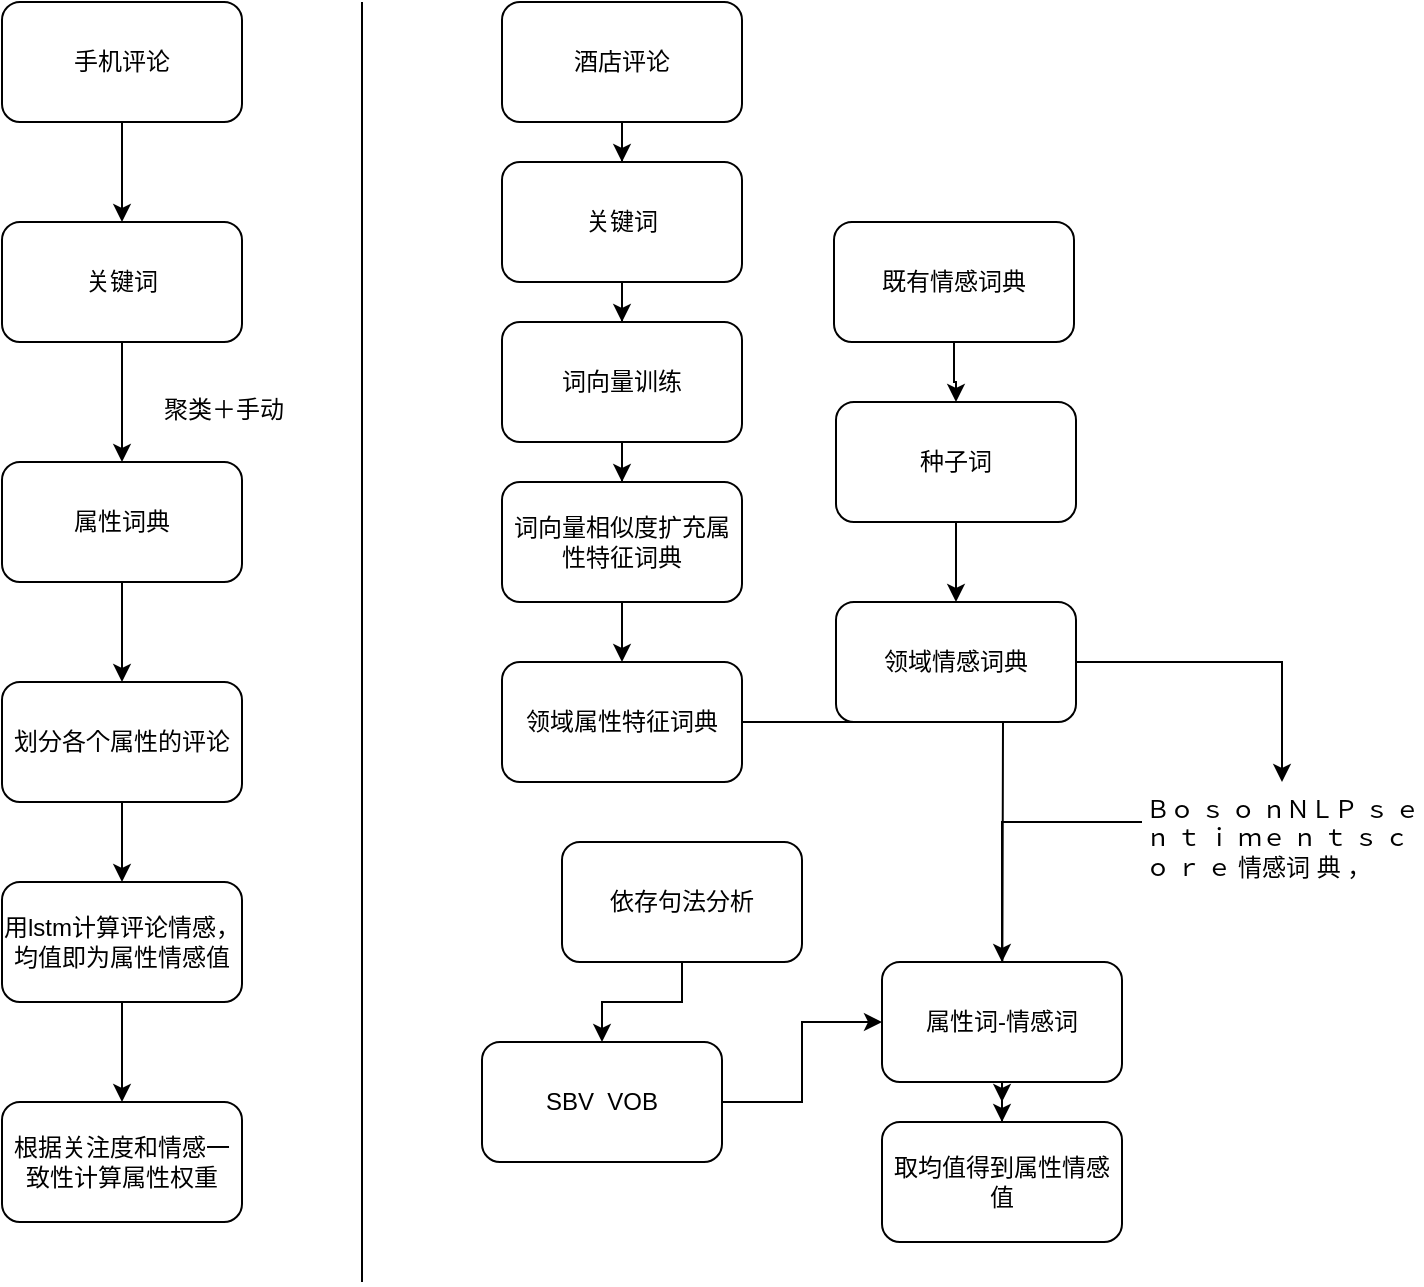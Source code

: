 <mxfile version="21.3.8" type="github">
  <diagram name="第 1 页" id="aXWCKI95lCnfZfkOBbSz">
    <mxGraphModel dx="1502" dy="660" grid="1" gridSize="10" guides="1" tooltips="1" connect="1" arrows="1" fold="1" page="1" pageScale="1" pageWidth="827" pageHeight="1169" math="0" shadow="0">
      <root>
        <mxCell id="0" />
        <mxCell id="1" parent="0" />
        <mxCell id="rvl53SxVwUwdXkjexMYl-8" value="" style="edgeStyle=orthogonalEdgeStyle;rounded=0;orthogonalLoop=1;jettySize=auto;html=1;" edge="1" parent="1" source="rvl53SxVwUwdXkjexMYl-1" target="rvl53SxVwUwdXkjexMYl-2">
          <mxGeometry relative="1" as="geometry" />
        </mxCell>
        <mxCell id="rvl53SxVwUwdXkjexMYl-1" value="手机评论" style="rounded=1;whiteSpace=wrap;html=1;" vertex="1" parent="1">
          <mxGeometry x="290" y="60" width="120" height="60" as="geometry" />
        </mxCell>
        <mxCell id="rvl53SxVwUwdXkjexMYl-5" value="" style="edgeStyle=orthogonalEdgeStyle;rounded=0;orthogonalLoop=1;jettySize=auto;html=1;" edge="1" parent="1" source="rvl53SxVwUwdXkjexMYl-2" target="rvl53SxVwUwdXkjexMYl-3">
          <mxGeometry relative="1" as="geometry" />
        </mxCell>
        <mxCell id="rvl53SxVwUwdXkjexMYl-2" value="关键词" style="rounded=1;whiteSpace=wrap;html=1;" vertex="1" parent="1">
          <mxGeometry x="290" y="170" width="120" height="60" as="geometry" />
        </mxCell>
        <mxCell id="rvl53SxVwUwdXkjexMYl-7" value="" style="edgeStyle=orthogonalEdgeStyle;rounded=0;orthogonalLoop=1;jettySize=auto;html=1;" edge="1" parent="1" source="rvl53SxVwUwdXkjexMYl-3" target="rvl53SxVwUwdXkjexMYl-6">
          <mxGeometry relative="1" as="geometry" />
        </mxCell>
        <mxCell id="rvl53SxVwUwdXkjexMYl-3" value="属性词典" style="rounded=1;whiteSpace=wrap;html=1;" vertex="1" parent="1">
          <mxGeometry x="290" y="290" width="120" height="60" as="geometry" />
        </mxCell>
        <mxCell id="rvl53SxVwUwdXkjexMYl-4" value="聚类＋手动" style="text;whiteSpace=wrap;html=1;" vertex="1" parent="1">
          <mxGeometry x="369" y="250" width="90" height="40" as="geometry" />
        </mxCell>
        <mxCell id="rvl53SxVwUwdXkjexMYl-11" value="" style="edgeStyle=orthogonalEdgeStyle;rounded=0;orthogonalLoop=1;jettySize=auto;html=1;" edge="1" parent="1" source="rvl53SxVwUwdXkjexMYl-6" target="rvl53SxVwUwdXkjexMYl-10">
          <mxGeometry relative="1" as="geometry" />
        </mxCell>
        <mxCell id="rvl53SxVwUwdXkjexMYl-6" value="划分各个属性的评论" style="rounded=1;whiteSpace=wrap;html=1;" vertex="1" parent="1">
          <mxGeometry x="290" y="400" width="120" height="60" as="geometry" />
        </mxCell>
        <mxCell id="rvl53SxVwUwdXkjexMYl-13" value="" style="edgeStyle=orthogonalEdgeStyle;rounded=0;orthogonalLoop=1;jettySize=auto;html=1;" edge="1" parent="1" source="rvl53SxVwUwdXkjexMYl-10" target="rvl53SxVwUwdXkjexMYl-12">
          <mxGeometry relative="1" as="geometry" />
        </mxCell>
        <mxCell id="rvl53SxVwUwdXkjexMYl-10" value="用lstm计算评论情感，均值即为属性情感值" style="rounded=1;whiteSpace=wrap;html=1;" vertex="1" parent="1">
          <mxGeometry x="290" y="500" width="120" height="60" as="geometry" />
        </mxCell>
        <mxCell id="rvl53SxVwUwdXkjexMYl-12" value="根据关注度和情感一致性计算属性权重" style="rounded=1;whiteSpace=wrap;html=1;" vertex="1" parent="1">
          <mxGeometry x="290" y="610" width="120" height="60" as="geometry" />
        </mxCell>
        <mxCell id="rvl53SxVwUwdXkjexMYl-16" value="" style="edgeStyle=orthogonalEdgeStyle;rounded=0;orthogonalLoop=1;jettySize=auto;html=1;" edge="1" parent="1" source="rvl53SxVwUwdXkjexMYl-14" target="rvl53SxVwUwdXkjexMYl-15">
          <mxGeometry relative="1" as="geometry" />
        </mxCell>
        <mxCell id="rvl53SxVwUwdXkjexMYl-14" value="酒店评论" style="rounded=1;whiteSpace=wrap;html=1;" vertex="1" parent="1">
          <mxGeometry x="540" y="60" width="120" height="60" as="geometry" />
        </mxCell>
        <mxCell id="rvl53SxVwUwdXkjexMYl-18" value="" style="edgeStyle=orthogonalEdgeStyle;rounded=0;orthogonalLoop=1;jettySize=auto;html=1;" edge="1" parent="1" source="rvl53SxVwUwdXkjexMYl-15" target="rvl53SxVwUwdXkjexMYl-17">
          <mxGeometry relative="1" as="geometry" />
        </mxCell>
        <mxCell id="rvl53SxVwUwdXkjexMYl-15" value="关键词" style="rounded=1;whiteSpace=wrap;html=1;" vertex="1" parent="1">
          <mxGeometry x="540" y="140" width="120" height="60" as="geometry" />
        </mxCell>
        <mxCell id="rvl53SxVwUwdXkjexMYl-21" value="" style="edgeStyle=orthogonalEdgeStyle;rounded=0;orthogonalLoop=1;jettySize=auto;html=1;" edge="1" parent="1" source="rvl53SxVwUwdXkjexMYl-17" target="rvl53SxVwUwdXkjexMYl-19">
          <mxGeometry relative="1" as="geometry" />
        </mxCell>
        <mxCell id="rvl53SxVwUwdXkjexMYl-17" value="词向量训练" style="rounded=1;whiteSpace=wrap;html=1;" vertex="1" parent="1">
          <mxGeometry x="540" y="220" width="120" height="60" as="geometry" />
        </mxCell>
        <mxCell id="rvl53SxVwUwdXkjexMYl-22" value="" style="edgeStyle=orthogonalEdgeStyle;rounded=0;orthogonalLoop=1;jettySize=auto;html=1;" edge="1" parent="1" source="rvl53SxVwUwdXkjexMYl-19" target="rvl53SxVwUwdXkjexMYl-20">
          <mxGeometry relative="1" as="geometry" />
        </mxCell>
        <mxCell id="rvl53SxVwUwdXkjexMYl-19" value="词向量相似度扩充属性特征词典" style="rounded=1;whiteSpace=wrap;html=1;" vertex="1" parent="1">
          <mxGeometry x="540" y="300" width="120" height="60" as="geometry" />
        </mxCell>
        <mxCell id="rvl53SxVwUwdXkjexMYl-37" style="edgeStyle=orthogonalEdgeStyle;rounded=0;orthogonalLoop=1;jettySize=auto;html=1;" edge="1" parent="1" source="rvl53SxVwUwdXkjexMYl-20">
          <mxGeometry relative="1" as="geometry">
            <mxPoint x="790" y="610" as="targetPoint" />
          </mxGeometry>
        </mxCell>
        <mxCell id="rvl53SxVwUwdXkjexMYl-20" value="领域属性特征词典" style="rounded=1;whiteSpace=wrap;html=1;" vertex="1" parent="1">
          <mxGeometry x="540" y="390" width="120" height="60" as="geometry" />
        </mxCell>
        <mxCell id="rvl53SxVwUwdXkjexMYl-25" value="" style="edgeStyle=orthogonalEdgeStyle;rounded=0;orthogonalLoop=1;jettySize=auto;html=1;" edge="1" parent="1" source="rvl53SxVwUwdXkjexMYl-23" target="rvl53SxVwUwdXkjexMYl-24">
          <mxGeometry relative="1" as="geometry" />
        </mxCell>
        <mxCell id="rvl53SxVwUwdXkjexMYl-23" value="既有情感词典" style="rounded=1;whiteSpace=wrap;html=1;" vertex="1" parent="1">
          <mxGeometry x="706" y="170" width="120" height="60" as="geometry" />
        </mxCell>
        <mxCell id="rvl53SxVwUwdXkjexMYl-27" value="" style="edgeStyle=orthogonalEdgeStyle;rounded=0;orthogonalLoop=1;jettySize=auto;html=1;" edge="1" parent="1" source="rvl53SxVwUwdXkjexMYl-24" target="rvl53SxVwUwdXkjexMYl-26">
          <mxGeometry relative="1" as="geometry" />
        </mxCell>
        <mxCell id="rvl53SxVwUwdXkjexMYl-24" value="种子词" style="rounded=1;whiteSpace=wrap;html=1;" vertex="1" parent="1">
          <mxGeometry x="707" y="260" width="120" height="60" as="geometry" />
        </mxCell>
        <mxCell id="rvl53SxVwUwdXkjexMYl-35" value="" style="edgeStyle=orthogonalEdgeStyle;rounded=0;orthogonalLoop=1;jettySize=auto;html=1;" edge="1" parent="1" source="rvl53SxVwUwdXkjexMYl-26" target="rvl53SxVwUwdXkjexMYl-34">
          <mxGeometry relative="1" as="geometry" />
        </mxCell>
        <mxCell id="rvl53SxVwUwdXkjexMYl-26" value="领域情感词典" style="rounded=1;whiteSpace=wrap;html=1;" vertex="1" parent="1">
          <mxGeometry x="707" y="360" width="120" height="60" as="geometry" />
        </mxCell>
        <mxCell id="rvl53SxVwUwdXkjexMYl-33" style="edgeStyle=orthogonalEdgeStyle;rounded=0;orthogonalLoop=1;jettySize=auto;html=1;" edge="1" parent="1" source="rvl53SxVwUwdXkjexMYl-28" target="rvl53SxVwUwdXkjexMYl-29">
          <mxGeometry relative="1" as="geometry" />
        </mxCell>
        <mxCell id="rvl53SxVwUwdXkjexMYl-28" value="依存句法分析" style="rounded=1;whiteSpace=wrap;html=1;" vertex="1" parent="1">
          <mxGeometry x="570" y="480" width="120" height="60" as="geometry" />
        </mxCell>
        <mxCell id="rvl53SxVwUwdXkjexMYl-31" value="" style="edgeStyle=orthogonalEdgeStyle;rounded=0;orthogonalLoop=1;jettySize=auto;html=1;" edge="1" parent="1" source="rvl53SxVwUwdXkjexMYl-29" target="rvl53SxVwUwdXkjexMYl-30">
          <mxGeometry relative="1" as="geometry" />
        </mxCell>
        <mxCell id="rvl53SxVwUwdXkjexMYl-29" value="SBV&amp;nbsp; VOB" style="rounded=1;whiteSpace=wrap;html=1;" vertex="1" parent="1">
          <mxGeometry x="530" y="580" width="120" height="60" as="geometry" />
        </mxCell>
        <mxCell id="rvl53SxVwUwdXkjexMYl-40" value="" style="edgeStyle=orthogonalEdgeStyle;rounded=0;orthogonalLoop=1;jettySize=auto;html=1;" edge="1" parent="1" source="rvl53SxVwUwdXkjexMYl-30" target="rvl53SxVwUwdXkjexMYl-38">
          <mxGeometry relative="1" as="geometry" />
        </mxCell>
        <mxCell id="rvl53SxVwUwdXkjexMYl-30" value="属性词-情感词" style="rounded=1;whiteSpace=wrap;html=1;" vertex="1" parent="1">
          <mxGeometry x="730" y="540" width="120" height="60" as="geometry" />
        </mxCell>
        <mxCell id="rvl53SxVwUwdXkjexMYl-36" style="edgeStyle=orthogonalEdgeStyle;rounded=0;orthogonalLoop=1;jettySize=auto;html=1;" edge="1" parent="1" source="rvl53SxVwUwdXkjexMYl-34" target="rvl53SxVwUwdXkjexMYl-30">
          <mxGeometry relative="1" as="geometry" />
        </mxCell>
        <mxCell id="rvl53SxVwUwdXkjexMYl-34" value="Ｂｏ ｓ ｏ ｎＮＬＰ ｓ ｅ ｎ ｔ ｉ ｍｅ ｎ ｔ ｓ ｃ ｏ ｒ ｅ 情感词&amp;#xa;典 ，" style="text;whiteSpace=wrap;html=1;" vertex="1" parent="1">
          <mxGeometry x="860" y="450" width="140" height="40" as="geometry" />
        </mxCell>
        <mxCell id="rvl53SxVwUwdXkjexMYl-38" value="取均值得到属性情感值" style="rounded=1;whiteSpace=wrap;html=1;" vertex="1" parent="1">
          <mxGeometry x="730" y="620" width="120" height="60" as="geometry" />
        </mxCell>
        <mxCell id="rvl53SxVwUwdXkjexMYl-41" value="" style="endArrow=none;html=1;rounded=0;" edge="1" parent="1">
          <mxGeometry width="50" height="50" relative="1" as="geometry">
            <mxPoint x="470" y="700" as="sourcePoint" />
            <mxPoint x="470" y="60" as="targetPoint" />
          </mxGeometry>
        </mxCell>
      </root>
    </mxGraphModel>
  </diagram>
</mxfile>

